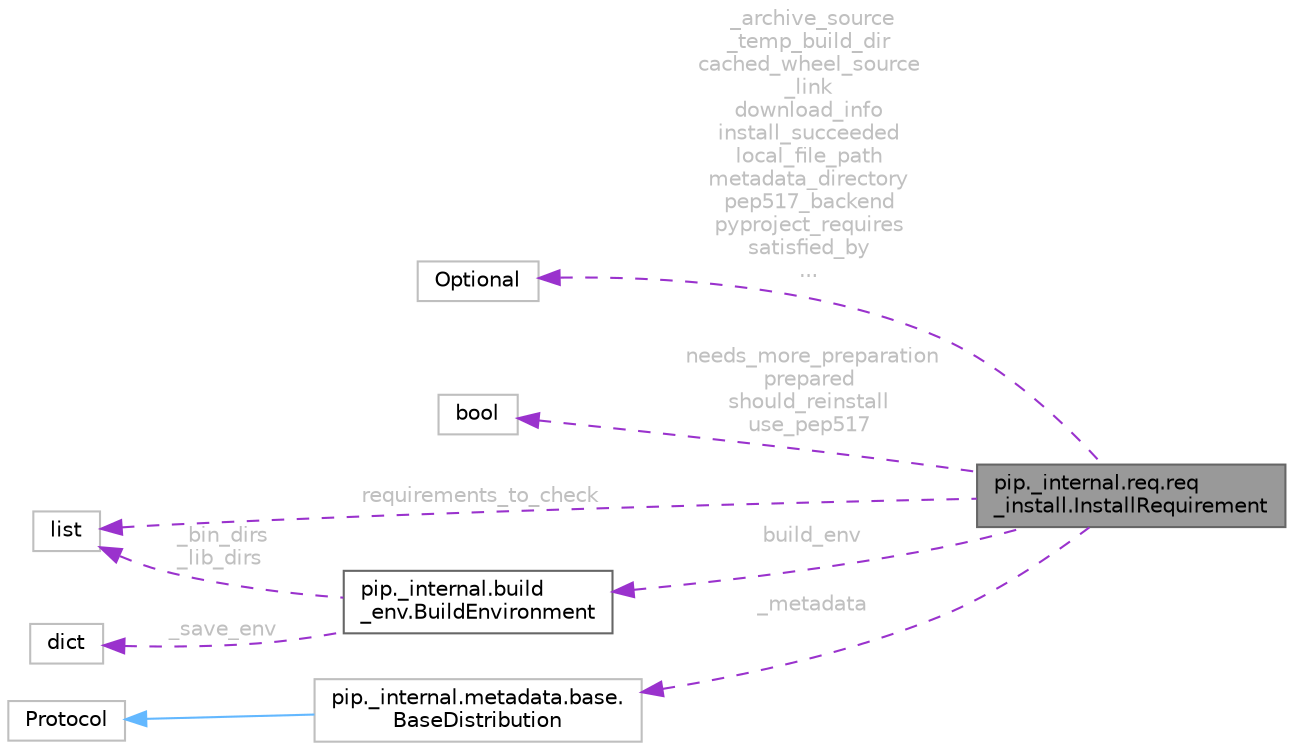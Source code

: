 digraph "pip._internal.req.req_install.InstallRequirement"
{
 // LATEX_PDF_SIZE
  bgcolor="transparent";
  edge [fontname=Helvetica,fontsize=10,labelfontname=Helvetica,labelfontsize=10];
  node [fontname=Helvetica,fontsize=10,shape=box,height=0.2,width=0.4];
  rankdir="LR";
  Node1 [id="Node000001",label="pip._internal.req.req\l_install.InstallRequirement",height=0.2,width=0.4,color="gray40", fillcolor="grey60", style="filled", fontcolor="black",tooltip=" "];
  Node2 -> Node1 [id="edge9_Node000001_Node000002",dir="back",color="darkorchid3",style="dashed",tooltip=" ",label=" _archive_source\n_temp_build_dir\ncached_wheel_source\l_link\ndownload_info\ninstall_succeeded\nlocal_file_path\nmetadata_directory\npep517_backend\npyproject_requires\nsatisfied_by\n...",fontcolor="grey" ];
  Node2 [id="Node000002",label="Optional",height=0.2,width=0.4,color="grey75", fillcolor="white", style="filled",tooltip=" "];
  Node3 -> Node1 [id="edge10_Node000001_Node000003",dir="back",color="darkorchid3",style="dashed",tooltip=" ",label=" needs_more_preparation\nprepared\nshould_reinstall\nuse_pep517",fontcolor="grey" ];
  Node3 [id="Node000003",label="bool",height=0.2,width=0.4,color="grey75", fillcolor="white", style="filled",tooltip=" "];
  Node4 -> Node1 [id="edge11_Node000001_Node000004",dir="back",color="darkorchid3",style="dashed",tooltip=" ",label=" build_env",fontcolor="grey" ];
  Node4 [id="Node000004",label="pip._internal.build\l_env.BuildEnvironment",height=0.2,width=0.4,color="gray40", fillcolor="white", style="filled",URL="$da/da0/classpip_1_1__internal_1_1build__env_1_1BuildEnvironment.html",tooltip=" "];
  Node5 -> Node4 [id="edge12_Node000004_Node000005",dir="back",color="darkorchid3",style="dashed",tooltip=" ",label=" _bin_dirs\n_lib_dirs",fontcolor="grey" ];
  Node5 [id="Node000005",label="list",height=0.2,width=0.4,color="grey75", fillcolor="white", style="filled",tooltip=" "];
  Node6 -> Node4 [id="edge13_Node000004_Node000006",dir="back",color="darkorchid3",style="dashed",tooltip=" ",label=" _save_env",fontcolor="grey" ];
  Node6 [id="Node000006",label="dict",height=0.2,width=0.4,color="grey75", fillcolor="white", style="filled",tooltip=" "];
  Node5 -> Node1 [id="edge14_Node000001_Node000005",dir="back",color="darkorchid3",style="dashed",tooltip=" ",label=" requirements_to_check",fontcolor="grey" ];
  Node7 -> Node1 [id="edge15_Node000001_Node000007",dir="back",color="darkorchid3",style="dashed",tooltip=" ",label=" _metadata",fontcolor="grey" ];
  Node7 [id="Node000007",label="pip._internal.metadata.base.\lBaseDistribution",height=0.2,width=0.4,color="grey75", fillcolor="white", style="filled",URL="$d6/dc7/classpip_1_1__internal_1_1metadata_1_1base_1_1BaseDistribution.html",tooltip=" "];
  Node8 -> Node7 [id="edge16_Node000007_Node000008",dir="back",color="steelblue1",style="solid",tooltip=" "];
  Node8 [id="Node000008",label="Protocol",height=0.2,width=0.4,color="grey75", fillcolor="white", style="filled",URL="$d4/d18/classProtocol.html",tooltip=" "];
}
